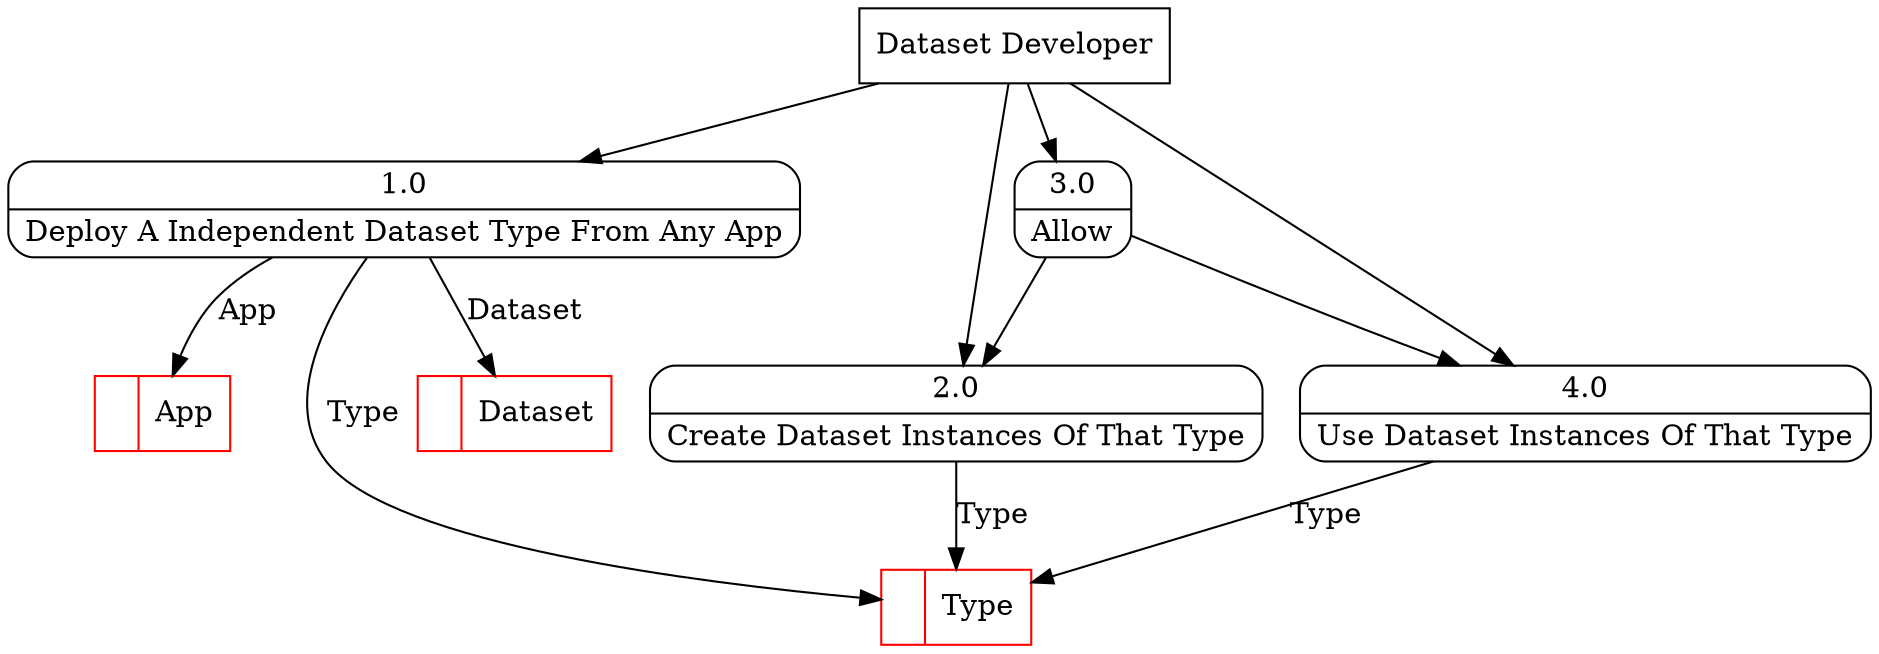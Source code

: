 digraph dfd2{ 
node[shape=record]
200 [label="<f0>  |<f1> App " color=red];
201 [label="<f0>  |<f1> Type " color=red];
202 [label="<f0>  |<f1> Dataset " color=red];
203 [label="Dataset Developer" shape=box];
204 [label="{<f0> 1.0|<f1> Deploy A Independent Dataset Type From Any App }" shape=Mrecord];
205 [label="{<f0> 2.0|<f1> Create Dataset Instances Of That Type }" shape=Mrecord];
206 [label="{<f0> 3.0|<f1> Allow }" shape=Mrecord];
207 [label="{<f0> 4.0|<f1> Use Dataset Instances Of That Type }" shape=Mrecord];
203 -> 204
203 -> 205
203 -> 206
203 -> 207
204 -> 200 [label="App"]
204 -> 201 [label="Type"]
205 -> 201 [label="Type"]
206 -> 205
206 -> 207
207 -> 201 [label="Type"]
204 -> 202 [label="Dataset"]
}